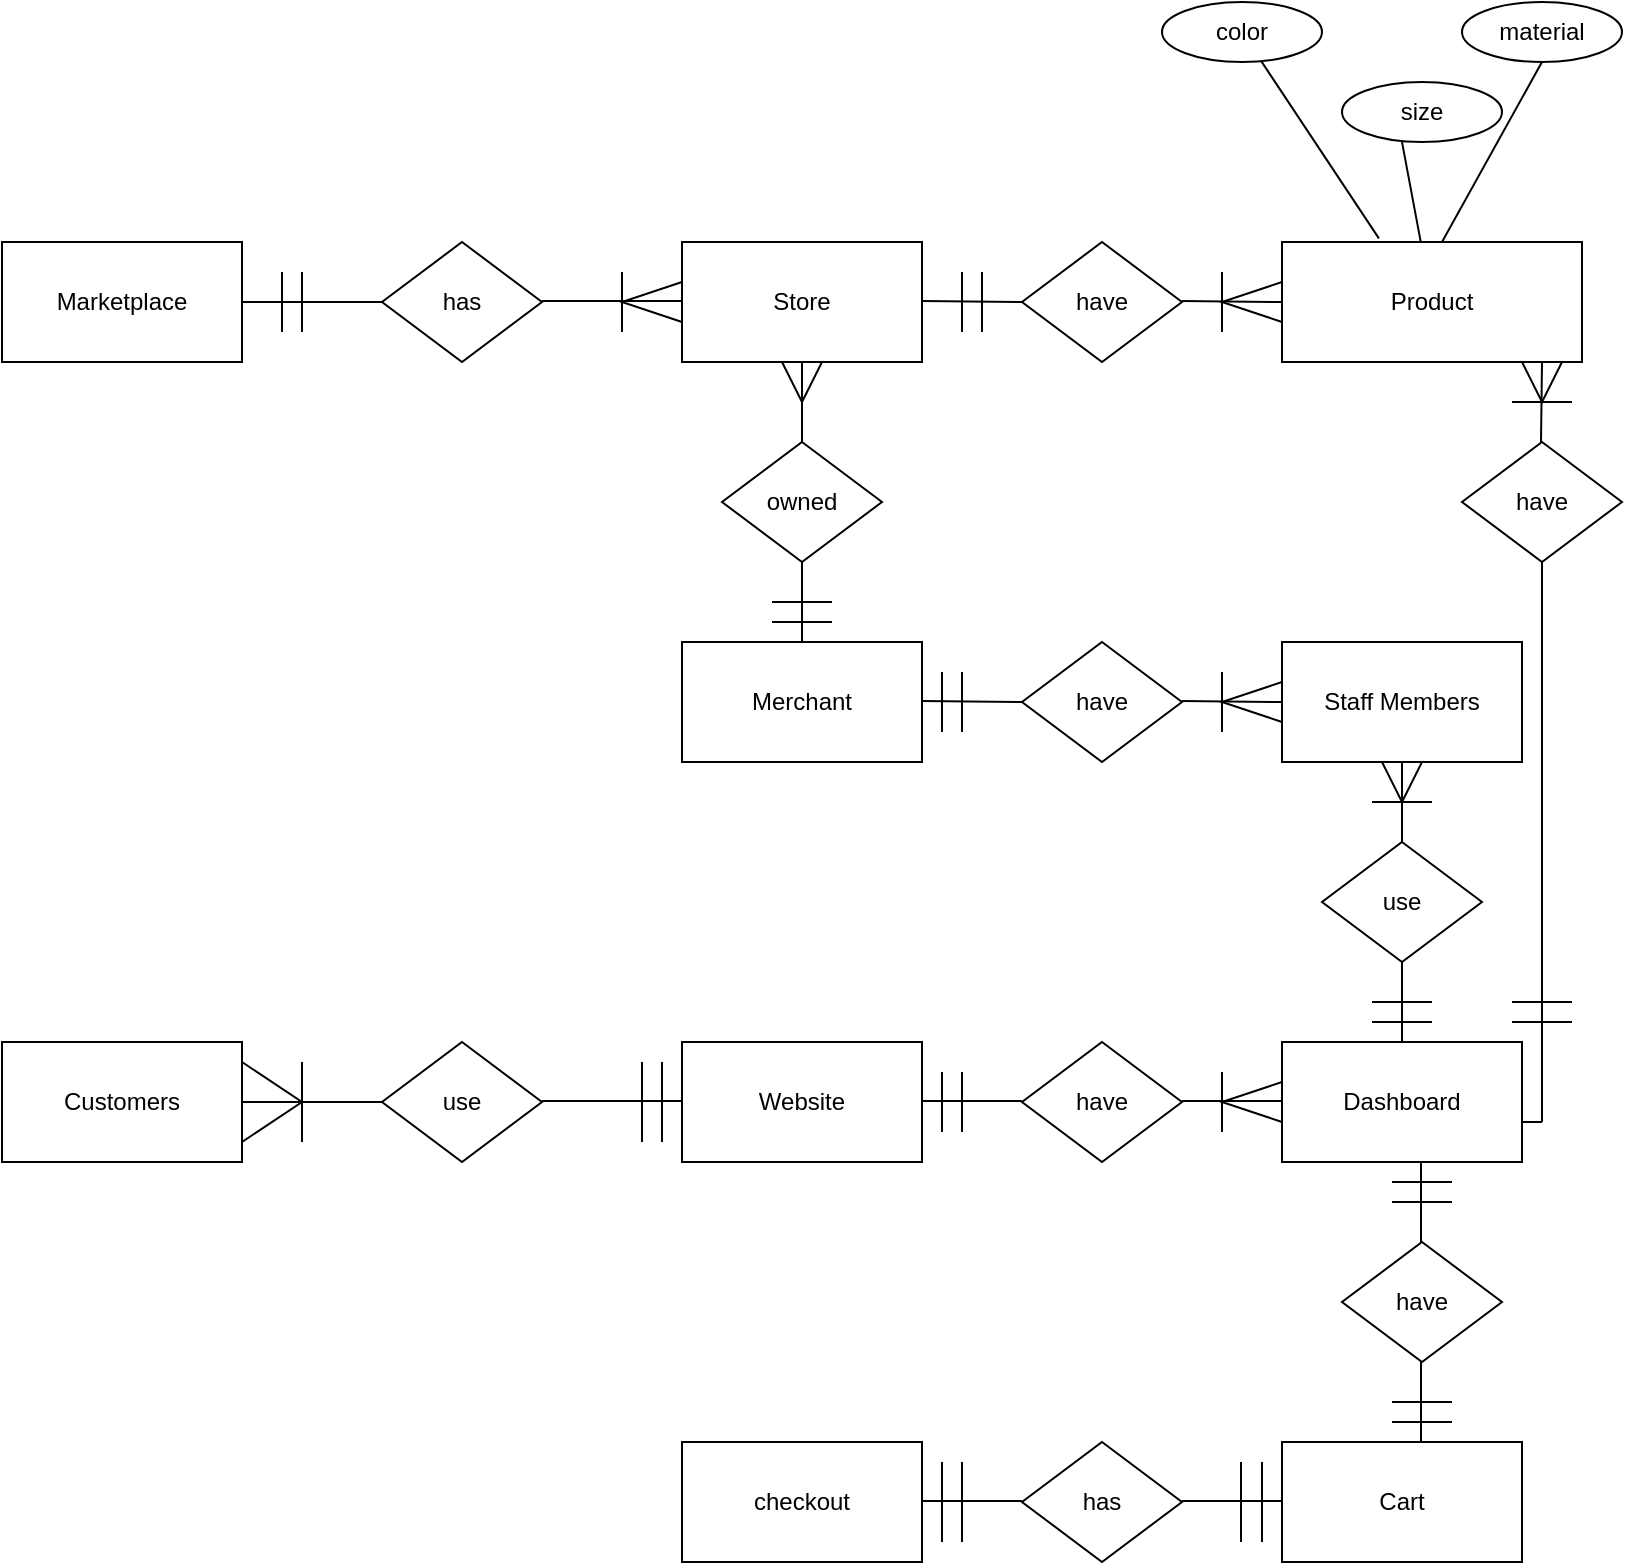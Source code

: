 <mxfile version="20.2.3" type="device"><diagram id="uyVfkNRQVSCquLACAu4L" name="Page-1"><mxGraphModel dx="1038" dy="579" grid="1" gridSize="10" guides="1" tooltips="1" connect="1" arrows="1" fold="1" page="1" pageScale="1" pageWidth="850" pageHeight="1100" math="0" shadow="0"><root><mxCell id="0"/><mxCell id="1" parent="0"/><mxCell id="IGocd9gAuAEBIr6z_Klk-1" value="Store" style="rounded=0;whiteSpace=wrap;html=1;" vertex="1" parent="1"><mxGeometry x="380" y="320" width="120" height="60" as="geometry"/></mxCell><mxCell id="IGocd9gAuAEBIr6z_Klk-2" value="Marketplace" style="rounded=0;whiteSpace=wrap;html=1;" vertex="1" parent="1"><mxGeometry x="40" y="320" width="120" height="60" as="geometry"/></mxCell><mxCell id="IGocd9gAuAEBIr6z_Klk-3" value="Dashboard" style="rounded=0;whiteSpace=wrap;html=1;" vertex="1" parent="1"><mxGeometry x="680" y="720" width="120" height="60" as="geometry"/></mxCell><mxCell id="IGocd9gAuAEBIr6z_Klk-4" value="Merchant" style="rounded=0;whiteSpace=wrap;html=1;" vertex="1" parent="1"><mxGeometry x="380" y="520" width="120" height="60" as="geometry"/></mxCell><mxCell id="IGocd9gAuAEBIr6z_Klk-5" value="Product" style="rounded=0;whiteSpace=wrap;html=1;" vertex="1" parent="1"><mxGeometry x="680" y="320" width="150" height="60" as="geometry"/></mxCell><mxCell id="IGocd9gAuAEBIr6z_Klk-6" value="Website" style="rounded=0;whiteSpace=wrap;html=1;" vertex="1" parent="1"><mxGeometry x="380" y="720" width="120" height="60" as="geometry"/></mxCell><mxCell id="IGocd9gAuAEBIr6z_Klk-7" value="Customers" style="rounded=0;whiteSpace=wrap;html=1;" vertex="1" parent="1"><mxGeometry x="40" y="720" width="120" height="60" as="geometry"/></mxCell><mxCell id="IGocd9gAuAEBIr6z_Klk-8" value="checkout" style="rounded=0;whiteSpace=wrap;html=1;" vertex="1" parent="1"><mxGeometry x="380" y="920" width="120" height="60" as="geometry"/></mxCell><mxCell id="IGocd9gAuAEBIr6z_Klk-9" value="Cart" style="rounded=0;whiteSpace=wrap;html=1;" vertex="1" parent="1"><mxGeometry x="680" y="920" width="120" height="60" as="geometry"/></mxCell><mxCell id="IGocd9gAuAEBIr6z_Klk-10" value="has" style="rhombus;whiteSpace=wrap;html=1;" vertex="1" parent="1"><mxGeometry x="230" y="320" width="80" height="60" as="geometry"/></mxCell><mxCell id="IGocd9gAuAEBIr6z_Klk-11" value="have" style="rhombus;whiteSpace=wrap;html=1;" vertex="1" parent="1"><mxGeometry x="550" y="720" width="80" height="60" as="geometry"/></mxCell><mxCell id="IGocd9gAuAEBIr6z_Klk-12" value="have" style="rhombus;whiteSpace=wrap;html=1;" vertex="1" parent="1"><mxGeometry x="550" y="320" width="80" height="60" as="geometry"/></mxCell><mxCell id="IGocd9gAuAEBIr6z_Klk-13" value="use" style="rhombus;whiteSpace=wrap;html=1;" vertex="1" parent="1"><mxGeometry x="230" y="720" width="80" height="60" as="geometry"/></mxCell><mxCell id="IGocd9gAuAEBIr6z_Klk-14" value="owned" style="rhombus;whiteSpace=wrap;html=1;" vertex="1" parent="1"><mxGeometry x="400" y="420" width="80" height="60" as="geometry"/></mxCell><mxCell id="IGocd9gAuAEBIr6z_Klk-15" value="use" style="rhombus;whiteSpace=wrap;html=1;" vertex="1" parent="1"><mxGeometry x="700" y="620" width="80" height="60" as="geometry"/></mxCell><mxCell id="IGocd9gAuAEBIr6z_Klk-16" value="color" style="ellipse;whiteSpace=wrap;html=1;" vertex="1" parent="1"><mxGeometry x="620" y="200" width="80" height="30" as="geometry"/></mxCell><mxCell id="IGocd9gAuAEBIr6z_Klk-17" value="size" style="ellipse;whiteSpace=wrap;html=1;" vertex="1" parent="1"><mxGeometry x="710" y="240" width="80" height="30" as="geometry"/></mxCell><mxCell id="IGocd9gAuAEBIr6z_Klk-18" value="material" style="ellipse;whiteSpace=wrap;html=1;" vertex="1" parent="1"><mxGeometry x="770" y="200" width="80" height="30" as="geometry"/></mxCell><mxCell id="IGocd9gAuAEBIr6z_Klk-19" value="" style="endArrow=none;html=1;rounded=0;" edge="1" parent="1" source="IGocd9gAuAEBIr6z_Klk-5"><mxGeometry width="50" height="50" relative="1" as="geometry"><mxPoint x="690" y="320" as="sourcePoint"/><mxPoint x="740" y="270" as="targetPoint"/></mxGeometry></mxCell><mxCell id="IGocd9gAuAEBIr6z_Klk-20" value="" style="endArrow=none;html=1;rounded=0;entryX=0.5;entryY=1;entryDx=0;entryDy=0;" edge="1" parent="1" target="IGocd9gAuAEBIr6z_Klk-18"><mxGeometry width="50" height="50" relative="1" as="geometry"><mxPoint x="760" y="320" as="sourcePoint"/><mxPoint x="750" y="280" as="targetPoint"/></mxGeometry></mxCell><mxCell id="IGocd9gAuAEBIr6z_Klk-21" value="" style="endArrow=none;html=1;rounded=0;exitX=0.323;exitY=-0.03;exitDx=0;exitDy=0;exitPerimeter=0;" edge="1" parent="1" source="IGocd9gAuAEBIr6z_Klk-5" target="IGocd9gAuAEBIr6z_Klk-16"><mxGeometry width="50" height="50" relative="1" as="geometry"><mxPoint x="630" y="310" as="sourcePoint"/><mxPoint x="680" y="220" as="targetPoint"/></mxGeometry></mxCell><mxCell id="IGocd9gAuAEBIr6z_Klk-22" value="Staff Members" style="rounded=0;whiteSpace=wrap;html=1;" vertex="1" parent="1"><mxGeometry x="680" y="520" width="120" height="60" as="geometry"/></mxCell><mxCell id="IGocd9gAuAEBIr6z_Klk-23" value="have" style="rhombus;whiteSpace=wrap;html=1;" vertex="1" parent="1"><mxGeometry x="550" y="520" width="80" height="60" as="geometry"/></mxCell><mxCell id="IGocd9gAuAEBIr6z_Klk-24" value="" style="endArrow=none;html=1;rounded=0;exitX=1;exitY=0.5;exitDx=0;exitDy=0;" edge="1" parent="1" source="IGocd9gAuAEBIr6z_Klk-2"><mxGeometry width="50" height="50" relative="1" as="geometry"><mxPoint x="180" y="400" as="sourcePoint"/><mxPoint x="230" y="350" as="targetPoint"/></mxGeometry></mxCell><mxCell id="IGocd9gAuAEBIr6z_Klk-25" value="" style="endArrow=none;html=1;rounded=0;exitX=1;exitY=0.5;exitDx=0;exitDy=0;" edge="1" parent="1"><mxGeometry width="50" height="50" relative="1" as="geometry"><mxPoint x="310" y="349.5" as="sourcePoint"/><mxPoint x="380" y="349.5" as="targetPoint"/></mxGeometry></mxCell><mxCell id="IGocd9gAuAEBIr6z_Klk-26" value="" style="endArrow=none;html=1;rounded=0;exitX=1;exitY=0.5;exitDx=0;exitDy=0;" edge="1" parent="1"><mxGeometry width="50" height="50" relative="1" as="geometry"><mxPoint x="500" y="349.5" as="sourcePoint"/><mxPoint x="550" y="350" as="targetPoint"/></mxGeometry></mxCell><mxCell id="IGocd9gAuAEBIr6z_Klk-27" value="" style="endArrow=none;html=1;rounded=0;exitX=1;exitY=0.5;exitDx=0;exitDy=0;" edge="1" parent="1"><mxGeometry width="50" height="50" relative="1" as="geometry"><mxPoint x="630" y="349.5" as="sourcePoint"/><mxPoint x="680" y="350" as="targetPoint"/></mxGeometry></mxCell><mxCell id="IGocd9gAuAEBIr6z_Klk-28" value="" style="endArrow=none;html=1;rounded=0;exitX=0.5;exitY=1;exitDx=0;exitDy=0;entryX=0.5;entryY=0;entryDx=0;entryDy=0;" edge="1" parent="1" source="IGocd9gAuAEBIr6z_Klk-1" target="IGocd9gAuAEBIr6z_Klk-14"><mxGeometry width="50" height="50" relative="1" as="geometry"><mxPoint x="425" y="400" as="sourcePoint"/><mxPoint x="475" y="400.5" as="targetPoint"/></mxGeometry></mxCell><mxCell id="IGocd9gAuAEBIr6z_Klk-30" value="" style="endArrow=none;html=1;rounded=0;entryX=0.5;entryY=0;entryDx=0;entryDy=0;" edge="1" parent="1" target="IGocd9gAuAEBIr6z_Klk-4"><mxGeometry width="50" height="50" relative="1" as="geometry"><mxPoint x="440" y="480" as="sourcePoint"/><mxPoint x="450" y="430" as="targetPoint"/></mxGeometry></mxCell><mxCell id="IGocd9gAuAEBIr6z_Klk-31" value="" style="endArrow=none;html=1;rounded=0;exitX=1;exitY=0.5;exitDx=0;exitDy=0;" edge="1" parent="1"><mxGeometry width="50" height="50" relative="1" as="geometry"><mxPoint x="500" y="549.5" as="sourcePoint"/><mxPoint x="550" y="550" as="targetPoint"/></mxGeometry></mxCell><mxCell id="IGocd9gAuAEBIr6z_Klk-32" value="" style="endArrow=none;html=1;rounded=0;exitX=1;exitY=0.5;exitDx=0;exitDy=0;" edge="1" parent="1"><mxGeometry width="50" height="50" relative="1" as="geometry"><mxPoint x="630" y="549.5" as="sourcePoint"/><mxPoint x="680" y="550" as="targetPoint"/></mxGeometry></mxCell><mxCell id="IGocd9gAuAEBIr6z_Klk-34" value="" style="endArrow=none;html=1;rounded=0;entryX=0.5;entryY=1;entryDx=0;entryDy=0;exitX=0.5;exitY=0;exitDx=0;exitDy=0;" edge="1" parent="1" source="IGocd9gAuAEBIr6z_Klk-15" target="IGocd9gAuAEBIr6z_Klk-22"><mxGeometry width="50" height="50" relative="1" as="geometry"><mxPoint x="640" y="650" as="sourcePoint"/><mxPoint x="690" y="600" as="targetPoint"/></mxGeometry></mxCell><mxCell id="IGocd9gAuAEBIr6z_Klk-35" value="" style="endArrow=none;html=1;rounded=0;entryX=0.5;entryY=1;entryDx=0;entryDy=0;" edge="1" parent="1" source="IGocd9gAuAEBIr6z_Klk-3" target="IGocd9gAuAEBIr6z_Klk-15"><mxGeometry width="50" height="50" relative="1" as="geometry"><mxPoint x="750" y="630" as="sourcePoint"/><mxPoint x="750" y="590" as="targetPoint"/></mxGeometry></mxCell><mxCell id="IGocd9gAuAEBIr6z_Klk-36" value="" style="endArrow=none;html=1;rounded=0;exitX=1;exitY=0.5;exitDx=0;exitDy=0;entryX=0;entryY=0.5;entryDx=0;entryDy=0;" edge="1" parent="1" source="IGocd9gAuAEBIr6z_Klk-7" target="IGocd9gAuAEBIr6z_Klk-13"><mxGeometry width="50" height="50" relative="1" as="geometry"><mxPoint x="180" y="840" as="sourcePoint"/><mxPoint x="230" y="790" as="targetPoint"/></mxGeometry></mxCell><mxCell id="IGocd9gAuAEBIr6z_Klk-37" value="" style="endArrow=none;html=1;rounded=0;exitX=1;exitY=0.5;exitDx=0;exitDy=0;entryX=0;entryY=0.5;entryDx=0;entryDy=0;" edge="1" parent="1"><mxGeometry width="50" height="50" relative="1" as="geometry"><mxPoint x="310" y="749.5" as="sourcePoint"/><mxPoint x="380" y="749.5" as="targetPoint"/></mxGeometry></mxCell><mxCell id="IGocd9gAuAEBIr6z_Klk-38" value="" style="endArrow=none;html=1;rounded=0;exitX=1;exitY=0.5;exitDx=0;exitDy=0;" edge="1" parent="1"><mxGeometry width="50" height="50" relative="1" as="geometry"><mxPoint x="500" y="749.5" as="sourcePoint"/><mxPoint x="550" y="749.5" as="targetPoint"/></mxGeometry></mxCell><mxCell id="IGocd9gAuAEBIr6z_Klk-39" value="" style="endArrow=none;html=1;rounded=0;exitX=1;exitY=0.5;exitDx=0;exitDy=0;" edge="1" parent="1"><mxGeometry width="50" height="50" relative="1" as="geometry"><mxPoint x="630" y="749.5" as="sourcePoint"/><mxPoint x="680" y="749.5" as="targetPoint"/></mxGeometry></mxCell><mxCell id="IGocd9gAuAEBIr6z_Klk-40" value="have" style="rhombus;whiteSpace=wrap;html=1;" vertex="1" parent="1"><mxGeometry x="710" y="820" width="80" height="60" as="geometry"/></mxCell><mxCell id="IGocd9gAuAEBIr6z_Klk-41" value="has" style="rhombus;whiteSpace=wrap;html=1;" vertex="1" parent="1"><mxGeometry x="550" y="920" width="80" height="60" as="geometry"/></mxCell><mxCell id="IGocd9gAuAEBIr6z_Klk-42" value="" style="endArrow=none;html=1;rounded=0;" edge="1" parent="1"><mxGeometry width="50" height="50" relative="1" as="geometry"><mxPoint x="500" y="949.5" as="sourcePoint"/><mxPoint x="550" y="949.5" as="targetPoint"/></mxGeometry></mxCell><mxCell id="IGocd9gAuAEBIr6z_Klk-44" value="" style="endArrow=none;html=1;rounded=0;" edge="1" parent="1"><mxGeometry width="50" height="50" relative="1" as="geometry"><mxPoint x="630" y="949.5" as="sourcePoint"/><mxPoint x="680" y="949.5" as="targetPoint"/></mxGeometry></mxCell><mxCell id="IGocd9gAuAEBIr6z_Klk-45" value="" style="endArrow=none;html=1;rounded=0;entryX=0.5;entryY=1;entryDx=0;entryDy=0;" edge="1" parent="1"><mxGeometry width="50" height="50" relative="1" as="geometry"><mxPoint x="749.5" y="820" as="sourcePoint"/><mxPoint x="749.5" y="780" as="targetPoint"/></mxGeometry></mxCell><mxCell id="IGocd9gAuAEBIr6z_Klk-46" value="" style="endArrow=none;html=1;rounded=0;entryX=0.5;entryY=1;entryDx=0;entryDy=0;" edge="1" parent="1"><mxGeometry width="50" height="50" relative="1" as="geometry"><mxPoint x="749.5" y="920" as="sourcePoint"/><mxPoint x="749.5" y="880" as="targetPoint"/></mxGeometry></mxCell><mxCell id="IGocd9gAuAEBIr6z_Klk-47" value="have" style="rhombus;whiteSpace=wrap;html=1;" vertex="1" parent="1"><mxGeometry x="770" y="420" width="80" height="60" as="geometry"/></mxCell><mxCell id="IGocd9gAuAEBIr6z_Klk-48" value="" style="endArrow=none;html=1;rounded=0;entryX=0.5;entryY=1;entryDx=0;entryDy=0;" edge="1" parent="1" target="IGocd9gAuAEBIr6z_Klk-47"><mxGeometry width="50" height="50" relative="1" as="geometry"><mxPoint x="810" y="760" as="sourcePoint"/><mxPoint x="820" y="590" as="targetPoint"/></mxGeometry></mxCell><mxCell id="IGocd9gAuAEBIr6z_Klk-49" value="" style="endArrow=none;html=1;rounded=0;" edge="1" parent="1"><mxGeometry width="50" height="50" relative="1" as="geometry"><mxPoint x="809.5" y="420" as="sourcePoint"/><mxPoint x="810" y="380" as="targetPoint"/></mxGeometry></mxCell><mxCell id="IGocd9gAuAEBIr6z_Klk-50" value="" style="endArrow=none;html=1;rounded=0;" edge="1" parent="1"><mxGeometry width="50" height="50" relative="1" as="geometry"><mxPoint x="800" y="760" as="sourcePoint"/><mxPoint x="810" y="760" as="targetPoint"/></mxGeometry></mxCell><mxCell id="IGocd9gAuAEBIr6z_Klk-51" value="" style="endArrow=none;html=1;rounded=0;" edge="1" parent="1"><mxGeometry width="50" height="50" relative="1" as="geometry"><mxPoint x="380" y="360" as="sourcePoint"/><mxPoint x="380" y="340" as="targetPoint"/><Array as="points"><mxPoint x="350" y="350"/></Array></mxGeometry></mxCell><mxCell id="IGocd9gAuAEBIr6z_Klk-54" value="" style="endArrow=none;html=1;rounded=0;" edge="1" parent="1"><mxGeometry width="50" height="50" relative="1" as="geometry"><mxPoint x="680" y="760" as="sourcePoint"/><mxPoint x="680" y="740" as="targetPoint"/><Array as="points"><mxPoint x="650" y="750"/></Array></mxGeometry></mxCell><mxCell id="IGocd9gAuAEBIr6z_Klk-55" value="" style="endArrow=none;html=1;rounded=0;" edge="1" parent="1"><mxGeometry width="50" height="50" relative="1" as="geometry"><mxPoint x="680" y="560" as="sourcePoint"/><mxPoint x="680" y="540" as="targetPoint"/><Array as="points"><mxPoint x="650" y="550"/></Array></mxGeometry></mxCell><mxCell id="IGocd9gAuAEBIr6z_Klk-56" value="" style="endArrow=none;html=1;rounded=0;" edge="1" parent="1"><mxGeometry width="50" height="50" relative="1" as="geometry"><mxPoint x="680" y="360" as="sourcePoint"/><mxPoint x="680" y="340" as="targetPoint"/><Array as="points"><mxPoint x="650" y="350"/></Array></mxGeometry></mxCell><mxCell id="IGocd9gAuAEBIr6z_Klk-57" value="" style="endArrow=none;html=1;rounded=0;" edge="1" parent="1"><mxGeometry width="50" height="50" relative="1" as="geometry"><mxPoint x="350" y="365" as="sourcePoint"/><mxPoint x="350" y="335" as="targetPoint"/></mxGeometry></mxCell><mxCell id="IGocd9gAuAEBIr6z_Klk-59" value="" style="endArrow=none;html=1;rounded=0;" edge="1" parent="1"><mxGeometry width="50" height="50" relative="1" as="geometry"><mxPoint x="180" y="365" as="sourcePoint"/><mxPoint x="180" y="335" as="targetPoint"/></mxGeometry></mxCell><mxCell id="IGocd9gAuAEBIr6z_Klk-60" value="" style="endArrow=none;html=1;rounded=0;" edge="1" parent="1"><mxGeometry width="50" height="50" relative="1" as="geometry"><mxPoint x="190" y="365" as="sourcePoint"/><mxPoint x="190" y="335" as="targetPoint"/></mxGeometry></mxCell><mxCell id="IGocd9gAuAEBIr6z_Klk-61" value="" style="endArrow=none;html=1;rounded=0;" edge="1" parent="1"><mxGeometry width="50" height="50" relative="1" as="geometry"><mxPoint x="650" y="365" as="sourcePoint"/><mxPoint x="650" y="335" as="targetPoint"/></mxGeometry></mxCell><mxCell id="IGocd9gAuAEBIr6z_Klk-62" value="" style="endArrow=none;html=1;rounded=0;" edge="1" parent="1"><mxGeometry width="50" height="50" relative="1" as="geometry"><mxPoint x="520" y="365" as="sourcePoint"/><mxPoint x="520" y="335" as="targetPoint"/></mxGeometry></mxCell><mxCell id="IGocd9gAuAEBIr6z_Klk-63" value="" style="endArrow=none;html=1;rounded=0;" edge="1" parent="1"><mxGeometry width="50" height="50" relative="1" as="geometry"><mxPoint x="530" y="365" as="sourcePoint"/><mxPoint x="530" y="335" as="targetPoint"/></mxGeometry></mxCell><mxCell id="IGocd9gAuAEBIr6z_Klk-64" value="" style="endArrow=none;html=1;rounded=0;" edge="1" parent="1"><mxGeometry width="50" height="50" relative="1" as="geometry"><mxPoint x="425" y="510" as="sourcePoint"/><mxPoint x="455" y="510" as="targetPoint"/></mxGeometry></mxCell><mxCell id="IGocd9gAuAEBIr6z_Klk-65" value="" style="endArrow=none;html=1;rounded=0;" edge="1" parent="1"><mxGeometry width="50" height="50" relative="1" as="geometry"><mxPoint x="425" y="500" as="sourcePoint"/><mxPoint x="455" y="500" as="targetPoint"/></mxGeometry></mxCell><mxCell id="IGocd9gAuAEBIr6z_Klk-66" value="" style="endArrow=none;html=1;rounded=0;" edge="1" parent="1"><mxGeometry width="50" height="50" relative="1" as="geometry"><mxPoint x="430" y="380" as="sourcePoint"/><mxPoint x="450" y="380" as="targetPoint"/><Array as="points"><mxPoint x="440" y="400"/></Array></mxGeometry></mxCell><mxCell id="IGocd9gAuAEBIr6z_Klk-70" value="" style="endArrow=none;html=1;rounded=0;" edge="1" parent="1"><mxGeometry width="50" height="50" relative="1" as="geometry"><mxPoint x="800" y="380" as="sourcePoint"/><mxPoint x="820" y="380" as="targetPoint"/><Array as="points"><mxPoint x="810" y="400"/></Array></mxGeometry></mxCell><mxCell id="IGocd9gAuAEBIr6z_Klk-71" value="" style="endArrow=none;html=1;rounded=0;" edge="1" parent="1"><mxGeometry width="50" height="50" relative="1" as="geometry"><mxPoint x="730" y="580" as="sourcePoint"/><mxPoint x="750" y="580" as="targetPoint"/><Array as="points"><mxPoint x="740" y="600"/></Array></mxGeometry></mxCell><mxCell id="IGocd9gAuAEBIr6z_Klk-72" value="" style="endArrow=none;html=1;rounded=0;" edge="1" parent="1"><mxGeometry width="50" height="50" relative="1" as="geometry"><mxPoint x="650" y="565" as="sourcePoint"/><mxPoint x="650" y="535" as="targetPoint"/></mxGeometry></mxCell><mxCell id="IGocd9gAuAEBIr6z_Klk-74" value="" style="endArrow=none;html=1;rounded=0;" edge="1" parent="1"><mxGeometry width="50" height="50" relative="1" as="geometry"><mxPoint x="510" y="565" as="sourcePoint"/><mxPoint x="510" y="535" as="targetPoint"/></mxGeometry></mxCell><mxCell id="IGocd9gAuAEBIr6z_Klk-75" value="" style="endArrow=none;html=1;rounded=0;" edge="1" parent="1"><mxGeometry width="50" height="50" relative="1" as="geometry"><mxPoint x="520" y="565" as="sourcePoint"/><mxPoint x="520" y="535" as="targetPoint"/></mxGeometry></mxCell><mxCell id="IGocd9gAuAEBIr6z_Klk-76" value="" style="endArrow=none;html=1;rounded=0;" edge="1" parent="1"><mxGeometry width="50" height="50" relative="1" as="geometry"><mxPoint x="725" y="600" as="sourcePoint"/><mxPoint x="755" y="600" as="targetPoint"/></mxGeometry></mxCell><mxCell id="IGocd9gAuAEBIr6z_Klk-77" value="" style="endArrow=none;html=1;rounded=0;" edge="1" parent="1"><mxGeometry width="50" height="50" relative="1" as="geometry"><mxPoint x="725" y="710" as="sourcePoint"/><mxPoint x="755" y="710" as="targetPoint"/></mxGeometry></mxCell><mxCell id="IGocd9gAuAEBIr6z_Klk-78" value="" style="endArrow=none;html=1;rounded=0;" edge="1" parent="1"><mxGeometry width="50" height="50" relative="1" as="geometry"><mxPoint x="725" y="700" as="sourcePoint"/><mxPoint x="755" y="700" as="targetPoint"/></mxGeometry></mxCell><mxCell id="IGocd9gAuAEBIr6z_Klk-79" value="" style="endArrow=none;html=1;rounded=0;" edge="1" parent="1"><mxGeometry width="50" height="50" relative="1" as="geometry"><mxPoint x="510" y="765" as="sourcePoint"/><mxPoint x="510" y="735" as="targetPoint"/></mxGeometry></mxCell><mxCell id="IGocd9gAuAEBIr6z_Klk-80" value="" style="endArrow=none;html=1;rounded=0;" edge="1" parent="1"><mxGeometry width="50" height="50" relative="1" as="geometry"><mxPoint x="520" y="765" as="sourcePoint"/><mxPoint x="520" y="735" as="targetPoint"/></mxGeometry></mxCell><mxCell id="IGocd9gAuAEBIr6z_Klk-81" value="" style="endArrow=none;html=1;rounded=0;" edge="1" parent="1"><mxGeometry width="50" height="50" relative="1" as="geometry"><mxPoint x="650" y="765" as="sourcePoint"/><mxPoint x="650" y="735" as="targetPoint"/></mxGeometry></mxCell><mxCell id="IGocd9gAuAEBIr6z_Klk-82" value="" style="endArrow=none;html=1;rounded=0;" edge="1" parent="1"><mxGeometry width="50" height="50" relative="1" as="geometry"><mxPoint x="160" y="770" as="sourcePoint"/><mxPoint x="160" y="730" as="targetPoint"/><Array as="points"><mxPoint x="190" y="750"/></Array></mxGeometry></mxCell><mxCell id="IGocd9gAuAEBIr6z_Klk-83" value="" style="endArrow=none;html=1;rounded=0;" edge="1" parent="1"><mxGeometry width="50" height="50" relative="1" as="geometry"><mxPoint x="360" y="770" as="sourcePoint"/><mxPoint x="360" y="730" as="targetPoint"/></mxGeometry></mxCell><mxCell id="IGocd9gAuAEBIr6z_Klk-84" value="" style="endArrow=none;html=1;rounded=0;" edge="1" parent="1"><mxGeometry width="50" height="50" relative="1" as="geometry"><mxPoint x="370" y="770" as="sourcePoint"/><mxPoint x="370" y="730" as="targetPoint"/></mxGeometry></mxCell><mxCell id="IGocd9gAuAEBIr6z_Klk-85" value="" style="endArrow=none;html=1;rounded=0;" edge="1" parent="1"><mxGeometry width="50" height="50" relative="1" as="geometry"><mxPoint x="190" y="770" as="sourcePoint"/><mxPoint x="190" y="730" as="targetPoint"/></mxGeometry></mxCell><mxCell id="IGocd9gAuAEBIr6z_Klk-86" value="" style="endArrow=none;html=1;rounded=0;" edge="1" parent="1"><mxGeometry width="50" height="50" relative="1" as="geometry"><mxPoint x="659.5" y="970" as="sourcePoint"/><mxPoint x="659.5" y="930" as="targetPoint"/></mxGeometry></mxCell><mxCell id="IGocd9gAuAEBIr6z_Klk-87" value="" style="endArrow=none;html=1;rounded=0;" edge="1" parent="1"><mxGeometry width="50" height="50" relative="1" as="geometry"><mxPoint x="670" y="970" as="sourcePoint"/><mxPoint x="670" y="930" as="targetPoint"/></mxGeometry></mxCell><mxCell id="IGocd9gAuAEBIr6z_Klk-88" value="" style="endArrow=none;html=1;rounded=0;" edge="1" parent="1"><mxGeometry width="50" height="50" relative="1" as="geometry"><mxPoint x="520" y="970" as="sourcePoint"/><mxPoint x="520" y="930" as="targetPoint"/></mxGeometry></mxCell><mxCell id="IGocd9gAuAEBIr6z_Klk-89" value="" style="endArrow=none;html=1;rounded=0;" edge="1" parent="1"><mxGeometry width="50" height="50" relative="1" as="geometry"><mxPoint x="510" y="970" as="sourcePoint"/><mxPoint x="510" y="930" as="targetPoint"/></mxGeometry></mxCell><mxCell id="IGocd9gAuAEBIr6z_Klk-90" value="" style="endArrow=none;html=1;rounded=0;" edge="1" parent="1"><mxGeometry width="50" height="50" relative="1" as="geometry"><mxPoint x="735" y="790" as="sourcePoint"/><mxPoint x="765" y="790" as="targetPoint"/></mxGeometry></mxCell><mxCell id="IGocd9gAuAEBIr6z_Klk-91" value="" style="endArrow=none;html=1;rounded=0;" edge="1" parent="1"><mxGeometry width="50" height="50" relative="1" as="geometry"><mxPoint x="735" y="800" as="sourcePoint"/><mxPoint x="765" y="800" as="targetPoint"/></mxGeometry></mxCell><mxCell id="IGocd9gAuAEBIr6z_Klk-92" value="" style="endArrow=none;html=1;rounded=0;" edge="1" parent="1"><mxGeometry width="50" height="50" relative="1" as="geometry"><mxPoint x="735" y="900" as="sourcePoint"/><mxPoint x="765" y="900" as="targetPoint"/></mxGeometry></mxCell><mxCell id="IGocd9gAuAEBIr6z_Klk-93" value="" style="endArrow=none;html=1;rounded=0;" edge="1" parent="1"><mxGeometry width="50" height="50" relative="1" as="geometry"><mxPoint x="735" y="910" as="sourcePoint"/><mxPoint x="765" y="910" as="targetPoint"/></mxGeometry></mxCell><mxCell id="IGocd9gAuAEBIr6z_Klk-94" value="" style="endArrow=none;html=1;rounded=0;" edge="1" parent="1"><mxGeometry width="50" height="50" relative="1" as="geometry"><mxPoint x="795" y="400" as="sourcePoint"/><mxPoint x="825" y="400" as="targetPoint"/></mxGeometry></mxCell><mxCell id="IGocd9gAuAEBIr6z_Klk-95" value="" style="endArrow=none;html=1;rounded=0;" edge="1" parent="1"><mxGeometry width="50" height="50" relative="1" as="geometry"><mxPoint x="795" y="710" as="sourcePoint"/><mxPoint x="825" y="710" as="targetPoint"/></mxGeometry></mxCell><mxCell id="IGocd9gAuAEBIr6z_Klk-96" value="" style="endArrow=none;html=1;rounded=0;" edge="1" parent="1"><mxGeometry width="50" height="50" relative="1" as="geometry"><mxPoint x="795" y="700" as="sourcePoint"/><mxPoint x="825" y="700" as="targetPoint"/></mxGeometry></mxCell></root></mxGraphModel></diagram></mxfile>
